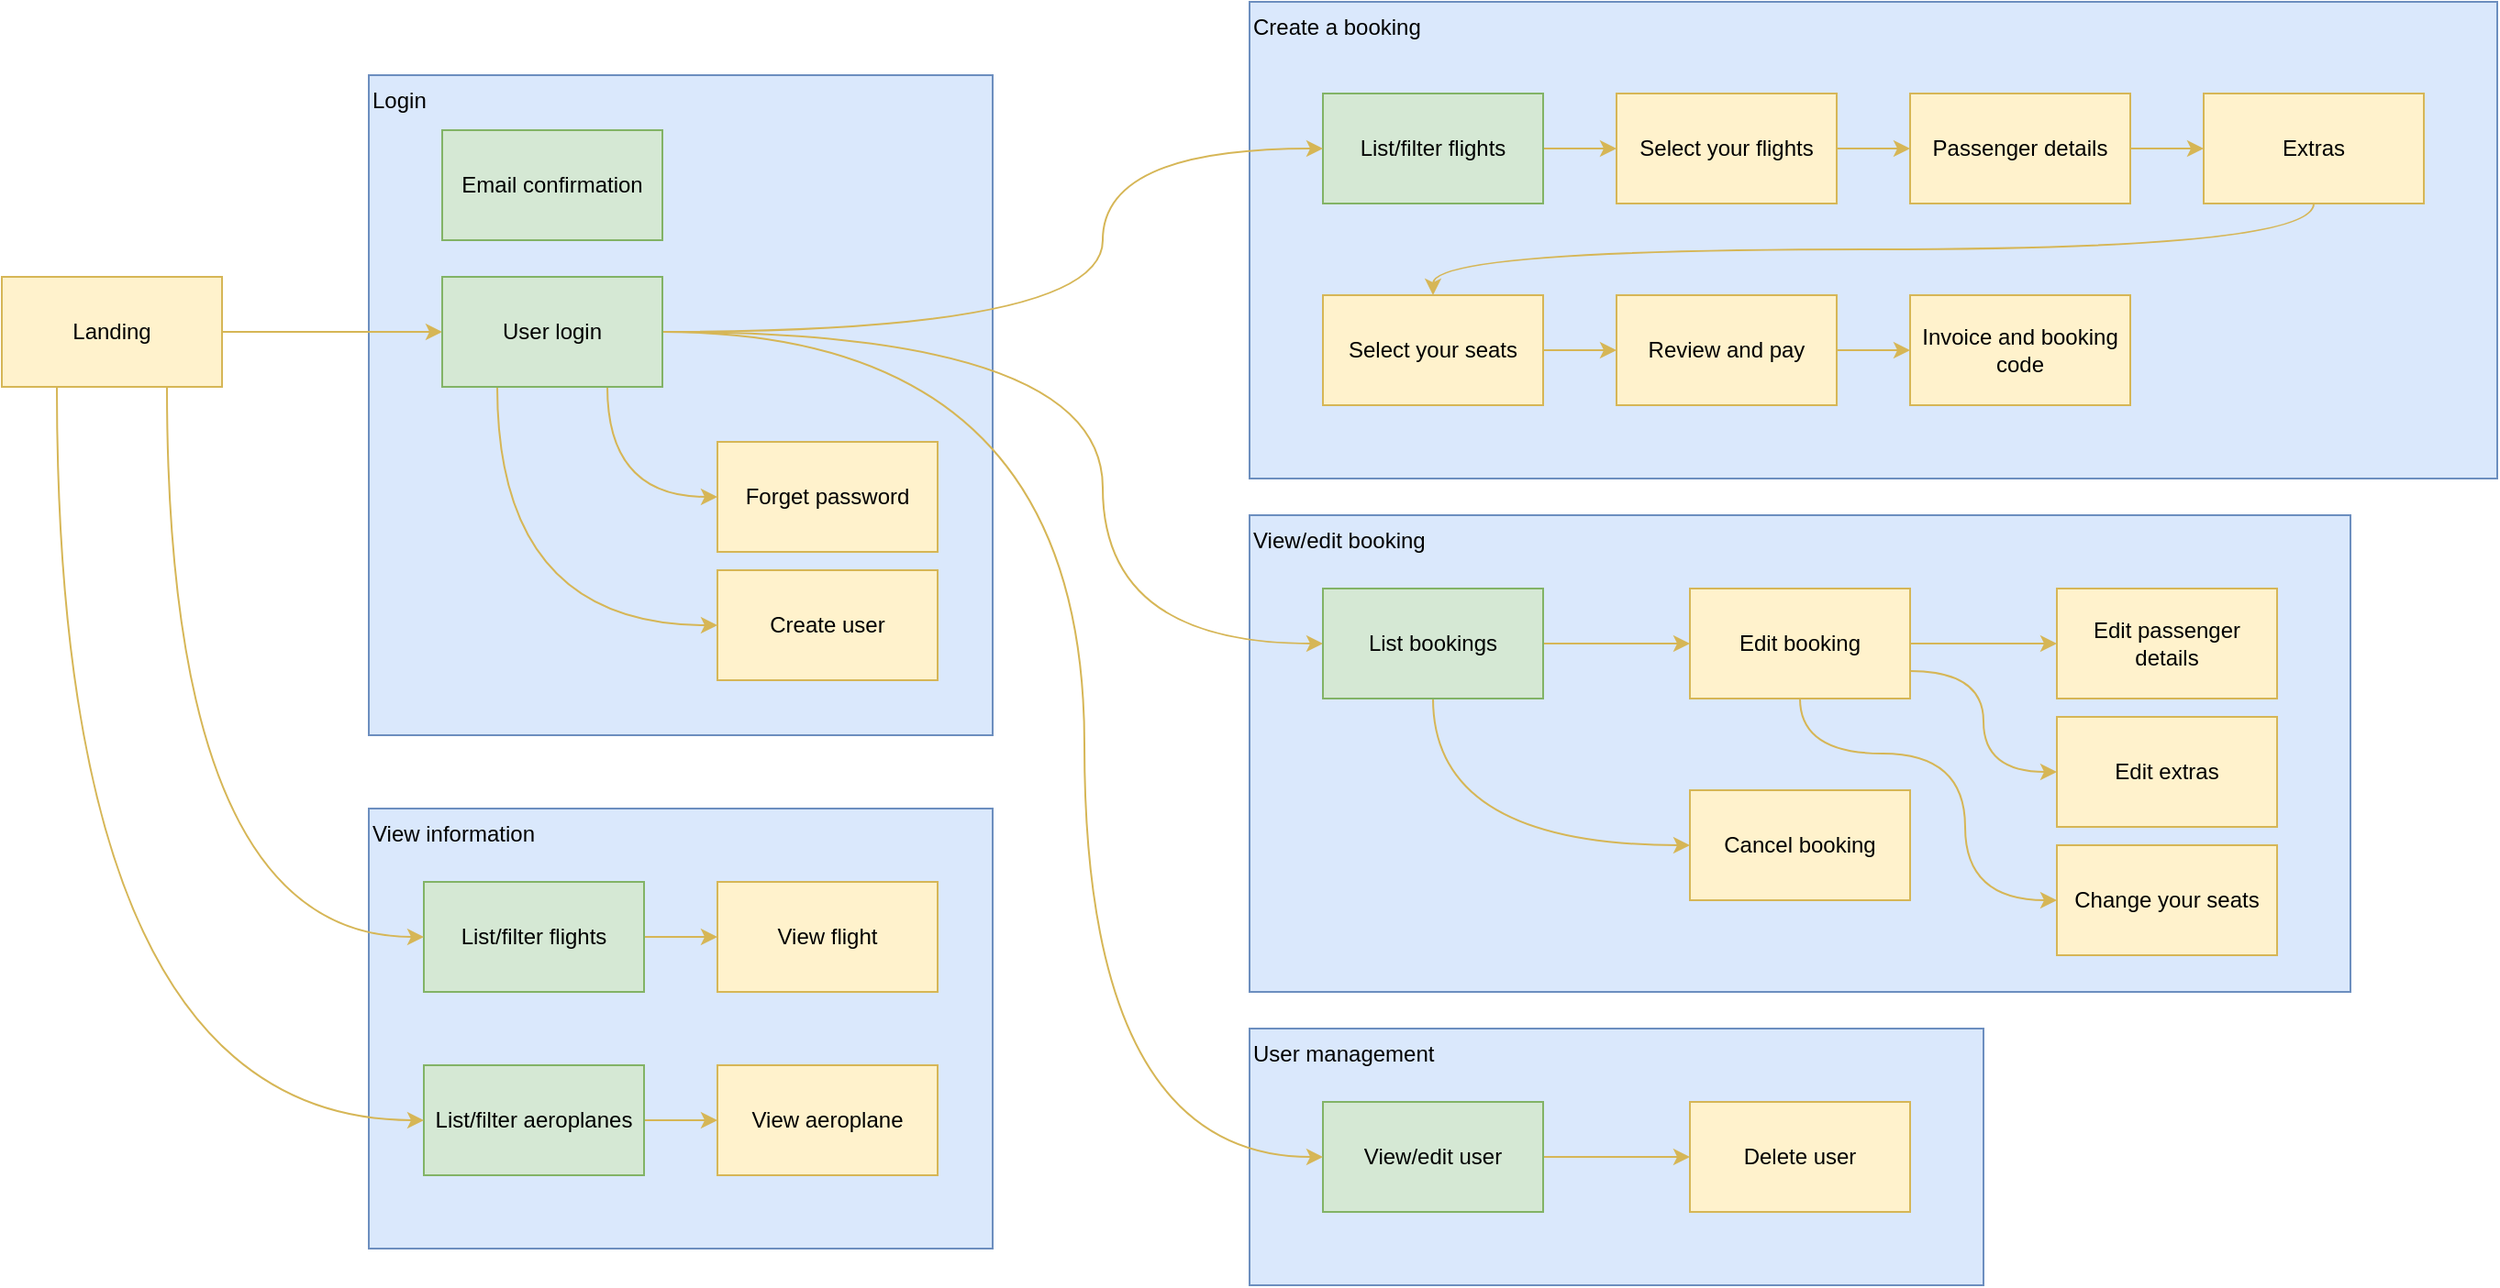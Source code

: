 <mxfile version="17.4.2" type="device"><diagram id="nUQa93d3tTKGDXrTiWrE" name="Page-1"><mxGraphModel dx="1102" dy="857" grid="1" gridSize="10" guides="1" tooltips="1" connect="1" arrows="1" fold="1" page="1" pageScale="1" pageWidth="850" pageHeight="1100" math="0" shadow="0"><root><mxCell id="0"/><mxCell id="1" parent="0"/><mxCell id="-qu4G3IGMQEoYDCOrIV7-52" value="Login" style="rounded=0;whiteSpace=wrap;html=1;verticalAlign=top;fillColor=#dae8fc;strokeColor=#6c8ebf;align=left;" parent="1" vertex="1"><mxGeometry x="240" y="80" width="340" height="360" as="geometry"/></mxCell><mxCell id="-qu4G3IGMQEoYDCOrIV7-21" value="View/edit booking" style="rounded=0;whiteSpace=wrap;html=1;verticalAlign=top;fillColor=#dae8fc;strokeColor=#6c8ebf;align=left;" parent="1" vertex="1"><mxGeometry x="720" y="320" width="600" height="260" as="geometry"/></mxCell><mxCell id="-qu4G3IGMQEoYDCOrIV7-14" value="Create a booking" style="rounded=0;whiteSpace=wrap;html=1;verticalAlign=top;fillColor=#dae8fc;strokeColor=#6c8ebf;align=left;" parent="1" vertex="1"><mxGeometry x="720" y="40" width="680" height="260" as="geometry"/></mxCell><mxCell id="-qu4G3IGMQEoYDCOrIV7-3" style="edgeStyle=orthogonalEdgeStyle;rounded=0;orthogonalLoop=1;jettySize=auto;html=1;curved=1;fillColor=#fff2cc;strokeColor=#d6b656;entryX=0;entryY=0.5;entryDx=0;entryDy=0;" parent="1" source="-qu4G3IGMQEoYDCOrIV7-1" target="-qu4G3IGMQEoYDCOrIV7-53" edge="1"><mxGeometry relative="1" as="geometry"/></mxCell><mxCell id="-qu4G3IGMQEoYDCOrIV7-35" style="edgeStyle=orthogonalEdgeStyle;curved=1;rounded=0;orthogonalLoop=1;jettySize=auto;html=1;exitX=1;exitY=0.5;exitDx=0;exitDy=0;entryX=0;entryY=0.5;entryDx=0;entryDy=0;fillColor=#fff2cc;strokeColor=#d6b656;" parent="1" source="-qu4G3IGMQEoYDCOrIV7-53" target="-qu4G3IGMQEoYDCOrIV7-22" edge="1"><mxGeometry relative="1" as="geometry"><Array as="points"><mxPoint x="640" y="220"/><mxPoint x="640" y="390"/></Array></mxGeometry></mxCell><mxCell id="-qu4G3IGMQEoYDCOrIV7-1" value="Landing" style="rounded=0;whiteSpace=wrap;html=1;fillColor=#fff2cc;strokeColor=#d6b656;" parent="1" vertex="1"><mxGeometry x="40" y="190" width="120" height="60" as="geometry"/></mxCell><mxCell id="-qu4G3IGMQEoYDCOrIV7-10" style="edgeStyle=orthogonalEdgeStyle;rounded=0;orthogonalLoop=1;jettySize=auto;html=1;fillColor=#fff2cc;strokeColor=#d6b656;curved=1;" parent="1" source="-qu4G3IGMQEoYDCOrIV7-2" target="-qu4G3IGMQEoYDCOrIV7-5" edge="1"><mxGeometry relative="1" as="geometry"/></mxCell><mxCell id="-qu4G3IGMQEoYDCOrIV7-2" value="List/filter flights" style="rounded=0;whiteSpace=wrap;html=1;fillColor=#d5e8d4;strokeColor=#82b366;" parent="1" vertex="1"><mxGeometry x="760" y="90" width="120" height="60" as="geometry"/></mxCell><mxCell id="-qu4G3IGMQEoYDCOrIV7-4" style="edgeStyle=orthogonalEdgeStyle;rounded=0;orthogonalLoop=1;jettySize=auto;html=1;fillColor=#fff2cc;strokeColor=#d6b656;curved=1;" parent="1" source="-qu4G3IGMQEoYDCOrIV7-5" target="-qu4G3IGMQEoYDCOrIV7-6" edge="1"><mxGeometry relative="1" as="geometry"/></mxCell><mxCell id="-qu4G3IGMQEoYDCOrIV7-5" value="Select your flights" style="rounded=0;whiteSpace=wrap;html=1;fillColor=#fff2cc;strokeColor=#d6b656;" parent="1" vertex="1"><mxGeometry x="920" y="90" width="120" height="60" as="geometry"/></mxCell><mxCell id="-qu4G3IGMQEoYDCOrIV7-11" style="edgeStyle=orthogonalEdgeStyle;rounded=0;orthogonalLoop=1;jettySize=auto;html=1;exitX=1;exitY=0.5;exitDx=0;exitDy=0;fillColor=#fff2cc;strokeColor=#d6b656;curved=1;" parent="1" source="-qu4G3IGMQEoYDCOrIV7-6" target="-qu4G3IGMQEoYDCOrIV7-8" edge="1"><mxGeometry relative="1" as="geometry"/></mxCell><mxCell id="-qu4G3IGMQEoYDCOrIV7-6" value="Passenger details" style="rounded=0;whiteSpace=wrap;html=1;fillColor=#fff2cc;strokeColor=#d6b656;" parent="1" vertex="1"><mxGeometry x="1080" y="90" width="120" height="60" as="geometry"/></mxCell><mxCell id="-qu4G3IGMQEoYDCOrIV7-7" style="edgeStyle=orthogonalEdgeStyle;rounded=0;orthogonalLoop=1;jettySize=auto;html=1;fillColor=#fff2cc;strokeColor=#d6b656;exitX=0.5;exitY=1;exitDx=0;exitDy=0;curved=1;" parent="1" source="-qu4G3IGMQEoYDCOrIV7-8" target="-qu4G3IGMQEoYDCOrIV7-9" edge="1"><mxGeometry relative="1" as="geometry"/></mxCell><mxCell id="-qu4G3IGMQEoYDCOrIV7-8" value="Extras" style="rounded=0;whiteSpace=wrap;html=1;fillColor=#fff2cc;strokeColor=#d6b656;" parent="1" vertex="1"><mxGeometry x="1240" y="90" width="120" height="60" as="geometry"/></mxCell><mxCell id="-qu4G3IGMQEoYDCOrIV7-13" style="edgeStyle=orthogonalEdgeStyle;rounded=0;orthogonalLoop=1;jettySize=auto;html=1;fillColor=#fff2cc;strokeColor=#d6b656;curved=1;" parent="1" source="-qu4G3IGMQEoYDCOrIV7-9" target="-qu4G3IGMQEoYDCOrIV7-12" edge="1"><mxGeometry relative="1" as="geometry"/></mxCell><mxCell id="-qu4G3IGMQEoYDCOrIV7-9" value="Select your seats" style="rounded=0;whiteSpace=wrap;html=1;fillColor=#fff2cc;strokeColor=#d6b656;" parent="1" vertex="1"><mxGeometry x="760" y="200" width="120" height="60" as="geometry"/></mxCell><mxCell id="-qu4G3IGMQEoYDCOrIV7-17" style="edgeStyle=orthogonalEdgeStyle;rounded=0;orthogonalLoop=1;jettySize=auto;html=1;fillColor=#fff2cc;strokeColor=#d6b656;curved=1;" parent="1" source="-qu4G3IGMQEoYDCOrIV7-12" target="-qu4G3IGMQEoYDCOrIV7-16" edge="1"><mxGeometry relative="1" as="geometry"/></mxCell><mxCell id="-qu4G3IGMQEoYDCOrIV7-12" value="Review and pay" style="rounded=0;whiteSpace=wrap;html=1;fillColor=#fff2cc;strokeColor=#d6b656;" parent="1" vertex="1"><mxGeometry x="920" y="200" width="120" height="60" as="geometry"/></mxCell><mxCell id="-qu4G3IGMQEoYDCOrIV7-16" value="Invoice and booking code" style="rounded=0;whiteSpace=wrap;html=1;fillColor=#fff2cc;strokeColor=#d6b656;" parent="1" vertex="1"><mxGeometry x="1080" y="200" width="120" height="60" as="geometry"/></mxCell><mxCell id="-qu4G3IGMQEoYDCOrIV7-19" value="View information" style="rounded=0;whiteSpace=wrap;html=1;verticalAlign=top;fillColor=#dae8fc;strokeColor=#6c8ebf;align=left;" parent="1" vertex="1"><mxGeometry x="240" y="480" width="340" height="240" as="geometry"/></mxCell><mxCell id="-qu4G3IGMQEoYDCOrIV7-24" style="edgeStyle=orthogonalEdgeStyle;rounded=0;orthogonalLoop=1;jettySize=auto;html=1;curved=1;fillColor=#fff2cc;strokeColor=#d6b656;" parent="1" source="-qu4G3IGMQEoYDCOrIV7-22" target="-qu4G3IGMQEoYDCOrIV7-23" edge="1"><mxGeometry relative="1" as="geometry"/></mxCell><mxCell id="-qu4G3IGMQEoYDCOrIV7-34" style="edgeStyle=orthogonalEdgeStyle;curved=1;rounded=0;orthogonalLoop=1;jettySize=auto;html=1;exitX=0.5;exitY=1;exitDx=0;exitDy=0;entryX=0;entryY=0.5;entryDx=0;entryDy=0;fillColor=#fff2cc;strokeColor=#d6b656;" parent="1" source="-qu4G3IGMQEoYDCOrIV7-22" target="-qu4G3IGMQEoYDCOrIV7-25" edge="1"><mxGeometry relative="1" as="geometry"/></mxCell><mxCell id="-qu4G3IGMQEoYDCOrIV7-22" value="List bookings" style="rounded=0;whiteSpace=wrap;html=1;fillColor=#d5e8d4;strokeColor=#82b366;" parent="1" vertex="1"><mxGeometry x="760" y="360" width="120" height="60" as="geometry"/></mxCell><mxCell id="-qu4G3IGMQEoYDCOrIV7-31" style="edgeStyle=orthogonalEdgeStyle;rounded=0;orthogonalLoop=1;jettySize=auto;html=1;curved=1;fillColor=#fff2cc;strokeColor=#d6b656;" parent="1" source="-qu4G3IGMQEoYDCOrIV7-23" target="-qu4G3IGMQEoYDCOrIV7-28" edge="1"><mxGeometry relative="1" as="geometry"/></mxCell><mxCell id="-qu4G3IGMQEoYDCOrIV7-32" style="edgeStyle=orthogonalEdgeStyle;rounded=0;orthogonalLoop=1;jettySize=auto;html=1;curved=1;exitX=1;exitY=0.75;exitDx=0;exitDy=0;entryX=0;entryY=0.5;entryDx=0;entryDy=0;fillColor=#fff2cc;strokeColor=#d6b656;" parent="1" source="-qu4G3IGMQEoYDCOrIV7-23" target="-qu4G3IGMQEoYDCOrIV7-30" edge="1"><mxGeometry relative="1" as="geometry"/></mxCell><mxCell id="-qu4G3IGMQEoYDCOrIV7-33" style="edgeStyle=orthogonalEdgeStyle;rounded=0;orthogonalLoop=1;jettySize=auto;html=1;curved=1;exitX=0.5;exitY=1;exitDx=0;exitDy=0;entryX=0;entryY=0.5;entryDx=0;entryDy=0;fillColor=#fff2cc;strokeColor=#d6b656;" parent="1" source="-qu4G3IGMQEoYDCOrIV7-23" target="-qu4G3IGMQEoYDCOrIV7-29" edge="1"><mxGeometry relative="1" as="geometry"><Array as="points"><mxPoint x="1020" y="450"/><mxPoint x="1110" y="450"/><mxPoint x="1110" y="530"/></Array></mxGeometry></mxCell><mxCell id="-qu4G3IGMQEoYDCOrIV7-23" value="Edit booking" style="rounded=0;whiteSpace=wrap;html=1;fillColor=#fff2cc;strokeColor=#d6b656;" parent="1" vertex="1"><mxGeometry x="960" y="360" width="120" height="60" as="geometry"/></mxCell><mxCell id="-qu4G3IGMQEoYDCOrIV7-25" value="Cancel booking" style="rounded=0;whiteSpace=wrap;html=1;fillColor=#fff2cc;strokeColor=#d6b656;" parent="1" vertex="1"><mxGeometry x="960" y="470" width="120" height="60" as="geometry"/></mxCell><mxCell id="-qu4G3IGMQEoYDCOrIV7-28" value="Edit passenger details" style="rounded=0;whiteSpace=wrap;html=1;fillColor=#fff2cc;strokeColor=#d6b656;" parent="1" vertex="1"><mxGeometry x="1160" y="360" width="120" height="60" as="geometry"/></mxCell><mxCell id="-qu4G3IGMQEoYDCOrIV7-29" value="Change your seats" style="rounded=0;whiteSpace=wrap;html=1;fillColor=#fff2cc;strokeColor=#d6b656;" parent="1" vertex="1"><mxGeometry x="1160" y="500" width="120" height="60" as="geometry"/></mxCell><mxCell id="-qu4G3IGMQEoYDCOrIV7-30" value="Edit extras" style="rounded=0;whiteSpace=wrap;html=1;fillColor=#fff2cc;strokeColor=#d6b656;" parent="1" vertex="1"><mxGeometry x="1160" y="430" width="120" height="60" as="geometry"/></mxCell><mxCell id="-qu4G3IGMQEoYDCOrIV7-40" style="edgeStyle=orthogonalEdgeStyle;curved=1;rounded=0;orthogonalLoop=1;jettySize=auto;html=1;fillColor=#fff2cc;strokeColor=#d6b656;" parent="1" source="-qu4G3IGMQEoYDCOrIV7-36" target="-qu4G3IGMQEoYDCOrIV7-39" edge="1"><mxGeometry relative="1" as="geometry"/></mxCell><mxCell id="-qu4G3IGMQEoYDCOrIV7-36" value="List/filter flights" style="rounded=0;whiteSpace=wrap;html=1;fillColor=#d5e8d4;strokeColor=#82b366;" parent="1" vertex="1"><mxGeometry x="270" y="520" width="120" height="60" as="geometry"/></mxCell><mxCell id="-qu4G3IGMQEoYDCOrIV7-41" style="edgeStyle=orthogonalEdgeStyle;curved=1;rounded=0;orthogonalLoop=1;jettySize=auto;html=1;fillColor=#fff2cc;strokeColor=#d6b656;" parent="1" source="-qu4G3IGMQEoYDCOrIV7-37" target="-qu4G3IGMQEoYDCOrIV7-38" edge="1"><mxGeometry relative="1" as="geometry"/></mxCell><mxCell id="-qu4G3IGMQEoYDCOrIV7-37" value="List/filter aeroplanes" style="rounded=0;whiteSpace=wrap;html=1;fillColor=#d5e8d4;strokeColor=#82b366;" parent="1" vertex="1"><mxGeometry x="270" y="620" width="120" height="60" as="geometry"/></mxCell><mxCell id="-qu4G3IGMQEoYDCOrIV7-38" value="View aeroplane" style="rounded=0;whiteSpace=wrap;html=1;fillColor=#fff2cc;strokeColor=#d6b656;" parent="1" vertex="1"><mxGeometry x="430" y="620" width="120" height="60" as="geometry"/></mxCell><mxCell id="-qu4G3IGMQEoYDCOrIV7-39" value="View flight" style="rounded=0;whiteSpace=wrap;html=1;fillColor=#fff2cc;strokeColor=#d6b656;" parent="1" vertex="1"><mxGeometry x="430" y="520" width="120" height="60" as="geometry"/></mxCell><mxCell id="-qu4G3IGMQEoYDCOrIV7-42" style="edgeStyle=orthogonalEdgeStyle;curved=1;rounded=0;orthogonalLoop=1;jettySize=auto;html=1;entryX=0;entryY=0.5;entryDx=0;entryDy=0;exitX=0.75;exitY=1;exitDx=0;exitDy=0;fillColor=#fff2cc;strokeColor=#d6b656;" parent="1" source="-qu4G3IGMQEoYDCOrIV7-1" target="-qu4G3IGMQEoYDCOrIV7-36" edge="1"><mxGeometry relative="1" as="geometry"/></mxCell><mxCell id="-qu4G3IGMQEoYDCOrIV7-43" style="edgeStyle=orthogonalEdgeStyle;curved=1;rounded=0;orthogonalLoop=1;jettySize=auto;html=1;entryX=0;entryY=0.5;entryDx=0;entryDy=0;exitX=0.25;exitY=1;exitDx=0;exitDy=0;fillColor=#fff2cc;strokeColor=#d6b656;" parent="1" source="-qu4G3IGMQEoYDCOrIV7-1" target="-qu4G3IGMQEoYDCOrIV7-37" edge="1"><mxGeometry relative="1" as="geometry"><mxPoint x="510" y="150" as="sourcePoint"/><mxPoint x="670" y="710" as="targetPoint"/></mxGeometry></mxCell><mxCell id="-qu4G3IGMQEoYDCOrIV7-44" value="User management" style="rounded=0;whiteSpace=wrap;html=1;verticalAlign=top;fillColor=#dae8fc;strokeColor=#6c8ebf;align=left;" parent="1" vertex="1"><mxGeometry x="720" y="600" width="400" height="140" as="geometry"/></mxCell><mxCell id="-qu4G3IGMQEoYDCOrIV7-49" style="edgeStyle=orthogonalEdgeStyle;curved=1;rounded=0;orthogonalLoop=1;jettySize=auto;html=1;fillColor=#fff2cc;strokeColor=#d6b656;" parent="1" source="-qu4G3IGMQEoYDCOrIV7-45" target="-qu4G3IGMQEoYDCOrIV7-48" edge="1"><mxGeometry relative="1" as="geometry"/></mxCell><mxCell id="-qu4G3IGMQEoYDCOrIV7-45" value="View/edit user" style="rounded=0;whiteSpace=wrap;html=1;fillColor=#d5e8d4;strokeColor=#82b366;" parent="1" vertex="1"><mxGeometry x="760" y="640" width="120" height="60" as="geometry"/></mxCell><mxCell id="-qu4G3IGMQEoYDCOrIV7-48" value="Delete user" style="rounded=0;whiteSpace=wrap;html=1;fillColor=#fff2cc;strokeColor=#d6b656;" parent="1" vertex="1"><mxGeometry x="960" y="640" width="120" height="60" as="geometry"/></mxCell><mxCell id="-qu4G3IGMQEoYDCOrIV7-50" style="edgeStyle=orthogonalEdgeStyle;curved=1;rounded=0;orthogonalLoop=1;jettySize=auto;html=1;entryX=0;entryY=0.5;entryDx=0;entryDy=0;exitX=1;exitY=0.5;exitDx=0;exitDy=0;fillColor=#fff2cc;strokeColor=#d6b656;" parent="1" source="-qu4G3IGMQEoYDCOrIV7-53" target="-qu4G3IGMQEoYDCOrIV7-45" edge="1"><mxGeometry relative="1" as="geometry"><mxPoint x="440" y="270" as="targetPoint"/><Array as="points"><mxPoint x="630" y="220"/><mxPoint x="630" y="670"/></Array></mxGeometry></mxCell><mxCell id="-qu4G3IGMQEoYDCOrIV7-51" value="Email confirmation" style="rounded=0;whiteSpace=wrap;html=1;fillColor=#d5e8d4;strokeColor=#82b366;" parent="1" vertex="1"><mxGeometry x="280" y="110" width="120" height="60" as="geometry"/></mxCell><mxCell id="-qu4G3IGMQEoYDCOrIV7-56" style="edgeStyle=orthogonalEdgeStyle;curved=1;rounded=0;orthogonalLoop=1;jettySize=auto;html=1;entryX=0;entryY=0.5;entryDx=0;entryDy=0;exitX=0.75;exitY=1;exitDx=0;exitDy=0;fillColor=#fff2cc;strokeColor=#d6b656;" parent="1" source="-qu4G3IGMQEoYDCOrIV7-53" target="-qu4G3IGMQEoYDCOrIV7-54" edge="1"><mxGeometry relative="1" as="geometry"/></mxCell><mxCell id="-qu4G3IGMQEoYDCOrIV7-57" style="edgeStyle=orthogonalEdgeStyle;curved=1;rounded=0;orthogonalLoop=1;jettySize=auto;html=1;entryX=0;entryY=0.5;entryDx=0;entryDy=0;exitX=0.25;exitY=1;exitDx=0;exitDy=0;fillColor=#fff2cc;strokeColor=#d6b656;" parent="1" source="-qu4G3IGMQEoYDCOrIV7-53" target="-qu4G3IGMQEoYDCOrIV7-55" edge="1"><mxGeometry relative="1" as="geometry"/></mxCell><mxCell id="-qu4G3IGMQEoYDCOrIV7-60" style="edgeStyle=orthogonalEdgeStyle;curved=1;rounded=0;orthogonalLoop=1;jettySize=auto;html=1;entryX=0;entryY=0.5;entryDx=0;entryDy=0;fillColor=#fff2cc;strokeColor=#d6b656;" parent="1" source="-qu4G3IGMQEoYDCOrIV7-53" target="-qu4G3IGMQEoYDCOrIV7-2" edge="1"><mxGeometry relative="1" as="geometry"><Array as="points"><mxPoint x="640" y="220"/><mxPoint x="640" y="120"/></Array></mxGeometry></mxCell><mxCell id="-qu4G3IGMQEoYDCOrIV7-53" value="User login" style="rounded=0;whiteSpace=wrap;html=1;fillColor=#d5e8d4;strokeColor=#82b366;" parent="1" vertex="1"><mxGeometry x="280" y="190" width="120" height="60" as="geometry"/></mxCell><mxCell id="-qu4G3IGMQEoYDCOrIV7-54" value="Forget password" style="rounded=0;whiteSpace=wrap;html=1;fillColor=#fff2cc;strokeColor=#d6b656;" parent="1" vertex="1"><mxGeometry x="430" y="280" width="120" height="60" as="geometry"/></mxCell><mxCell id="-qu4G3IGMQEoYDCOrIV7-55" value="Create user" style="rounded=0;whiteSpace=wrap;html=1;fillColor=#fff2cc;strokeColor=#d6b656;" parent="1" vertex="1"><mxGeometry x="430" y="350" width="120" height="60" as="geometry"/></mxCell></root></mxGraphModel></diagram></mxfile>
